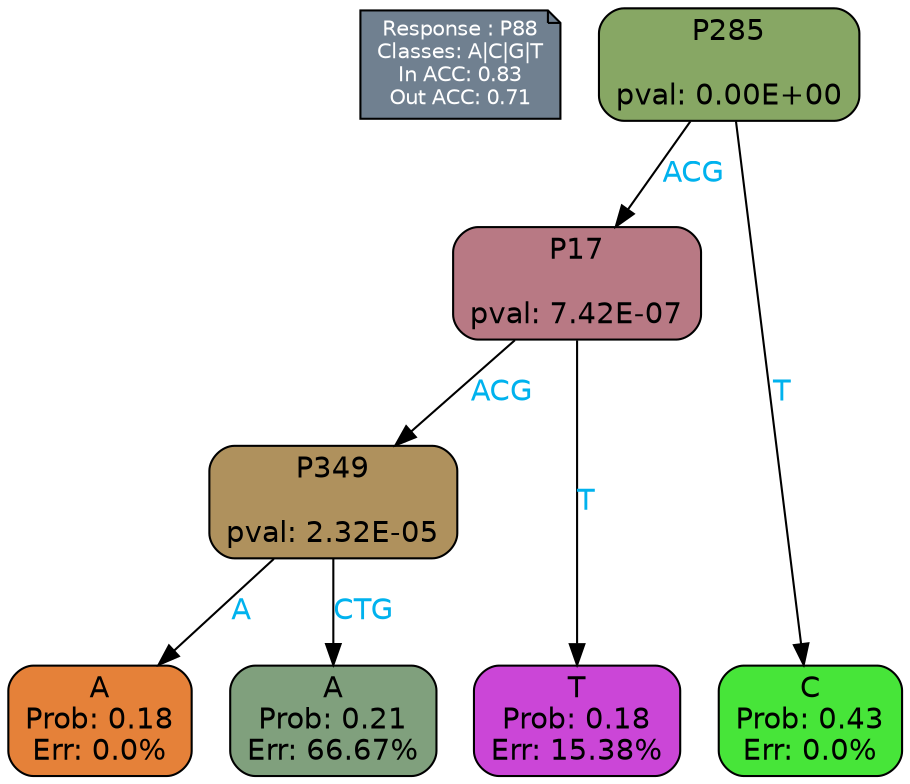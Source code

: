 digraph Tree {
node [shape=box, style="filled, rounded", color="black", fontname=helvetica] ;
graph [ranksep=equally, splines=polylines, bgcolor=transparent, dpi=600] ;
edge [fontname=helvetica] ;
LEGEND [label="Response : P88
Classes: A|C|G|T
In ACC: 0.83
Out ACC: 0.71
",shape=note,align=left,style=filled,fillcolor="slategray",fontcolor="white",fontsize=10];1 [label="P285

pval: 0.00E+00", fillcolor="#87a764"] ;
2 [label="P17

pval: 7.42E-07", fillcolor="#b87984"] ;
3 [label="P349

pval: 2.32E-05", fillcolor="#af915d"] ;
4 [label="A
Prob: 0.18
Err: 0.0%", fillcolor="#e58139"] ;
5 [label="A
Prob: 0.21
Err: 66.67%", fillcolor="#80a07d"] ;
6 [label="T
Prob: 0.18
Err: 15.38%", fillcolor="#cb46d7"] ;
7 [label="C
Prob: 0.43
Err: 0.0%", fillcolor="#47e539"] ;
1 -> 2 [label="ACG",fontcolor=deepskyblue2] ;
1 -> 7 [label="T",fontcolor=deepskyblue2] ;
2 -> 3 [label="ACG",fontcolor=deepskyblue2] ;
2 -> 6 [label="T",fontcolor=deepskyblue2] ;
3 -> 4 [label="A",fontcolor=deepskyblue2] ;
3 -> 5 [label="CTG",fontcolor=deepskyblue2] ;
{rank = same; 4;5;6;7;}{rank = same; LEGEND;1;}}